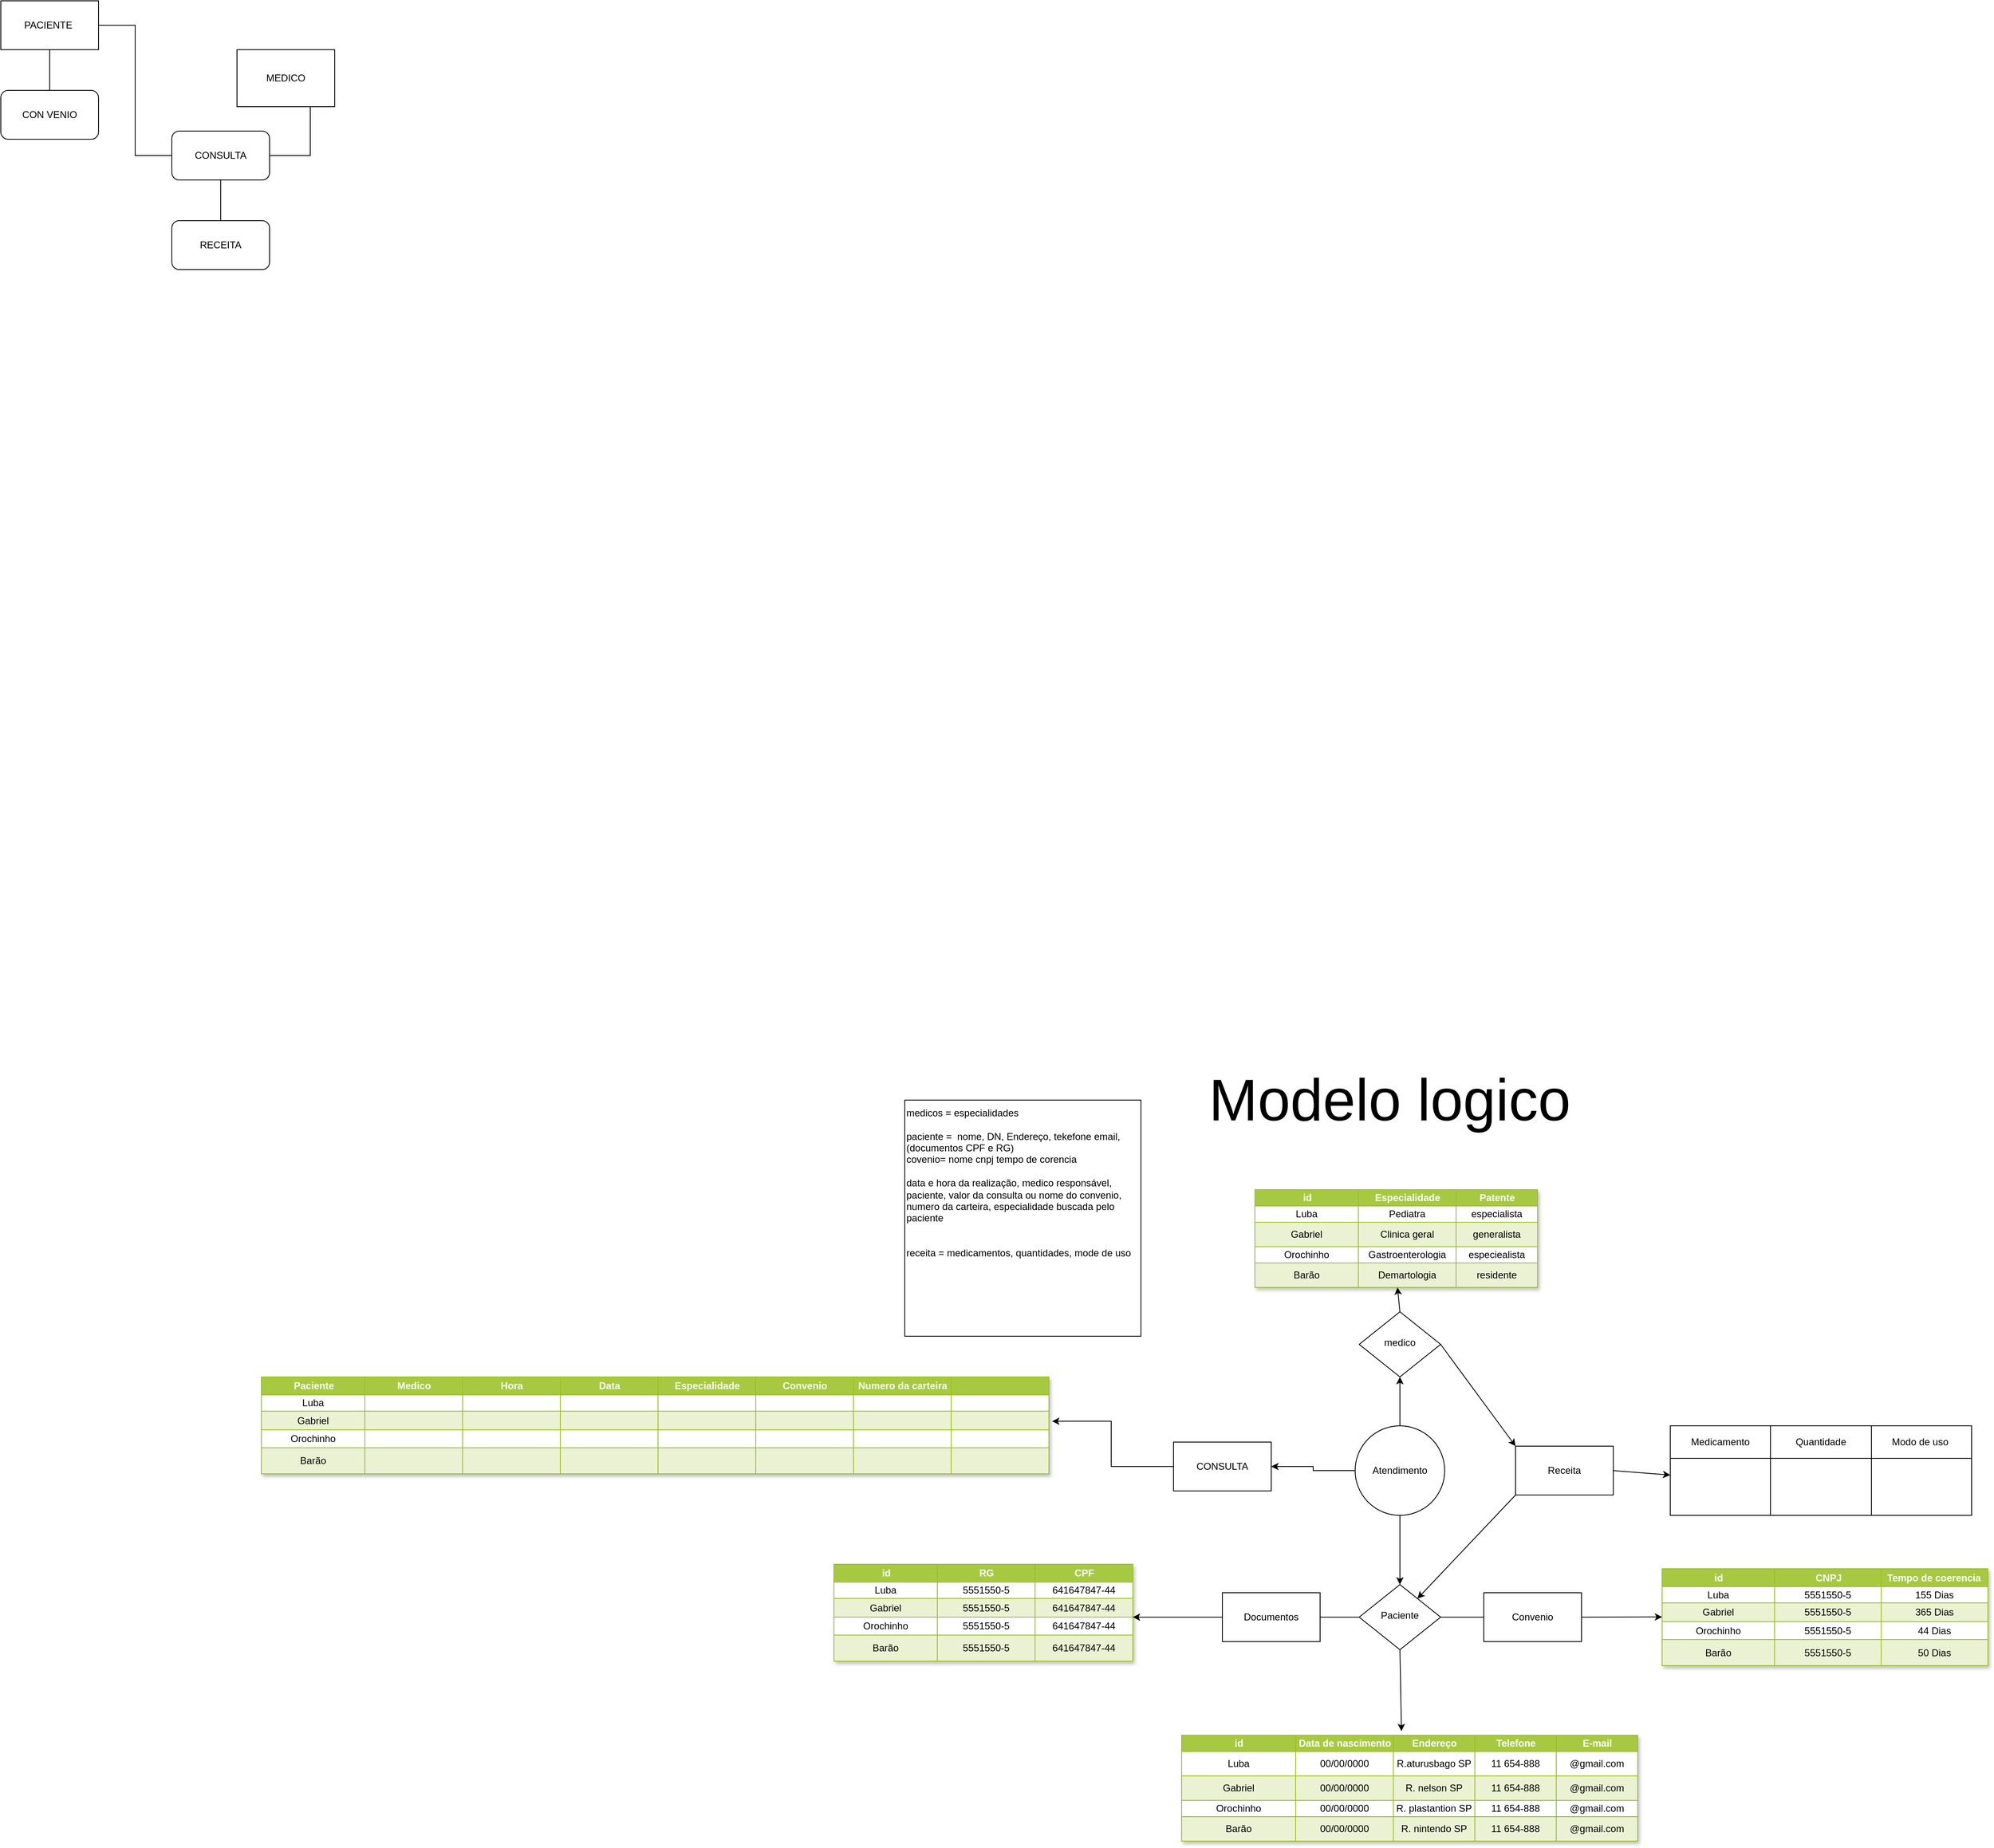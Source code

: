 <mxfile version="22.0.8" type="github">
  <diagram id="C5RBs43oDa-KdzZeNtuy" name="Page-1">
    <mxGraphModel dx="2084" dy="3093" grid="1" gridSize="10" guides="1" tooltips="1" connect="1" arrows="1" fold="1" page="1" pageScale="1" pageWidth="827" pageHeight="1169" math="0" shadow="0">
      <root>
        <mxCell id="WIyWlLk6GJQsqaUBKTNV-0" />
        <mxCell id="WIyWlLk6GJQsqaUBKTNV-1" parent="WIyWlLk6GJQsqaUBKTNV-0" />
        <mxCell id="AwindaVcIcbvonQbr8IU-340" style="edgeStyle=none;rounded=0;orthogonalLoop=1;jettySize=auto;html=1;exitX=0.5;exitY=0;exitDx=0;exitDy=0;" parent="WIyWlLk6GJQsqaUBKTNV-1" source="WIyWlLk6GJQsqaUBKTNV-6" target="AwindaVcIcbvonQbr8IU-22" edge="1">
          <mxGeometry relative="1" as="geometry" />
        </mxCell>
        <mxCell id="AwindaVcIcbvonQbr8IU-343" style="edgeStyle=none;rounded=0;orthogonalLoop=1;jettySize=auto;html=1;exitX=1;exitY=0.5;exitDx=0;exitDy=0;entryX=1;entryY=1;entryDx=0;entryDy=0;" parent="WIyWlLk6GJQsqaUBKTNV-1" source="WIyWlLk6GJQsqaUBKTNV-6" target="AwindaVcIcbvonQbr8IU-341" edge="1">
          <mxGeometry relative="1" as="geometry" />
        </mxCell>
        <mxCell id="WIyWlLk6GJQsqaUBKTNV-6" value="medico" style="rhombus;whiteSpace=wrap;html=1;shadow=0;fontFamily=Helvetica;fontSize=12;align=center;strokeWidth=1;spacing=6;spacingTop=-4;" parent="WIyWlLk6GJQsqaUBKTNV-1" vertex="1">
          <mxGeometry x="968" y="170" width="100" height="80" as="geometry" />
        </mxCell>
        <mxCell id="AwindaVcIcbvonQbr8IU-3" style="edgeStyle=orthogonalEdgeStyle;rounded=0;orthogonalLoop=1;jettySize=auto;html=1;" parent="WIyWlLk6GJQsqaUBKTNV-1" edge="1">
          <mxGeometry relative="1" as="geometry">
            <mxPoint x="265.037" y="630" as="targetPoint" />
            <mxPoint x="265" y="630" as="sourcePoint" />
          </mxGeometry>
        </mxCell>
        <mxCell id="AwindaVcIcbvonQbr8IU-1" value="medicos = especialidades&lt;br&gt;&lt;br&gt;paciente =&amp;nbsp; nome, DN, Endereço, tekefone email,(documentos CPF e RG)&amp;nbsp;&lt;br&gt;covenio= nome cnpj tempo de corencia&amp;nbsp;&lt;br&gt;&lt;br&gt;data e hora da realização, medico responsável, paciente, valor da consulta ou nome do convenio, numero da carteira, especialidade buscada pelo paciente&amp;nbsp;&lt;br&gt;&lt;br&gt;&lt;br&gt;receita = medicamentos, quantidades, mode de uso&amp;nbsp;&lt;br&gt;&lt;br&gt;&lt;br&gt;&lt;br&gt;&lt;br&gt;&lt;br&gt;&lt;br&gt;" style="whiteSpace=wrap;html=1;aspect=fixed;align=left;" parent="WIyWlLk6GJQsqaUBKTNV-1" vertex="1">
          <mxGeometry x="410" y="-90" width="290" height="290" as="geometry" />
        </mxCell>
        <mxCell id="AwindaVcIcbvonQbr8IU-5" value="Assets" style="childLayout=tableLayout;recursiveResize=0;strokeColor=#98bf21;fillColor=#A7C942;shadow=1;" parent="WIyWlLk6GJQsqaUBKTNV-1" vertex="1">
          <mxGeometry x="840" y="20" width="347" height="120" as="geometry" />
        </mxCell>
        <mxCell id="AwindaVcIcbvonQbr8IU-6" style="shape=tableRow;horizontal=0;startSize=0;swimlaneHead=0;swimlaneBody=0;top=0;left=0;bottom=0;right=0;dropTarget=0;collapsible=0;recursiveResize=0;expand=0;fontStyle=0;strokeColor=inherit;fillColor=#ffffff;" parent="AwindaVcIcbvonQbr8IU-5" vertex="1">
          <mxGeometry width="347" height="20" as="geometry" />
        </mxCell>
        <mxCell id="AwindaVcIcbvonQbr8IU-7" value="id" style="connectable=0;recursiveResize=0;strokeColor=inherit;fillColor=#A7C942;align=center;fontStyle=1;fontColor=#FFFFFF;html=1;" parent="AwindaVcIcbvonQbr8IU-6" vertex="1">
          <mxGeometry width="127" height="20" as="geometry">
            <mxRectangle width="127" height="20" as="alternateBounds" />
          </mxGeometry>
        </mxCell>
        <mxCell id="AwindaVcIcbvonQbr8IU-8" value="Especialidade" style="connectable=0;recursiveResize=0;strokeColor=inherit;fillColor=#A7C942;align=center;fontStyle=1;fontColor=#FFFFFF;html=1;" parent="AwindaVcIcbvonQbr8IU-6" vertex="1">
          <mxGeometry x="127" width="120" height="20" as="geometry">
            <mxRectangle width="120" height="20" as="alternateBounds" />
          </mxGeometry>
        </mxCell>
        <mxCell id="AwindaVcIcbvonQbr8IU-9" value="Patente" style="connectable=0;recursiveResize=0;strokeColor=inherit;fillColor=#A7C942;align=center;fontStyle=1;fontColor=#FFFFFF;html=1;" parent="AwindaVcIcbvonQbr8IU-6" vertex="1">
          <mxGeometry x="247" width="100" height="20" as="geometry">
            <mxRectangle width="100" height="20" as="alternateBounds" />
          </mxGeometry>
        </mxCell>
        <mxCell id="AwindaVcIcbvonQbr8IU-10" value="" style="shape=tableRow;horizontal=0;startSize=0;swimlaneHead=0;swimlaneBody=0;top=0;left=0;bottom=0;right=0;dropTarget=0;collapsible=0;recursiveResize=0;expand=0;fontStyle=0;strokeColor=inherit;fillColor=#ffffff;" parent="AwindaVcIcbvonQbr8IU-5" vertex="1">
          <mxGeometry y="20" width="347" height="20" as="geometry" />
        </mxCell>
        <mxCell id="AwindaVcIcbvonQbr8IU-11" value="Luba" style="connectable=0;recursiveResize=0;strokeColor=inherit;fillColor=inherit;align=center;whiteSpace=wrap;html=1;" parent="AwindaVcIcbvonQbr8IU-10" vertex="1">
          <mxGeometry width="127" height="20" as="geometry">
            <mxRectangle width="127" height="20" as="alternateBounds" />
          </mxGeometry>
        </mxCell>
        <mxCell id="AwindaVcIcbvonQbr8IU-12" value="Pediatra" style="connectable=0;recursiveResize=0;strokeColor=inherit;fillColor=inherit;align=center;whiteSpace=wrap;html=1;" parent="AwindaVcIcbvonQbr8IU-10" vertex="1">
          <mxGeometry x="127" width="120" height="20" as="geometry">
            <mxRectangle width="120" height="20" as="alternateBounds" />
          </mxGeometry>
        </mxCell>
        <mxCell id="AwindaVcIcbvonQbr8IU-13" value="especialista" style="connectable=0;recursiveResize=0;strokeColor=inherit;fillColor=inherit;align=center;whiteSpace=wrap;html=1;" parent="AwindaVcIcbvonQbr8IU-10" vertex="1">
          <mxGeometry x="247" width="100" height="20" as="geometry">
            <mxRectangle width="100" height="20" as="alternateBounds" />
          </mxGeometry>
        </mxCell>
        <mxCell id="AwindaVcIcbvonQbr8IU-14" value="" style="shape=tableRow;horizontal=0;startSize=0;swimlaneHead=0;swimlaneBody=0;top=0;left=0;bottom=0;right=0;dropTarget=0;collapsible=0;recursiveResize=0;expand=0;fontStyle=1;strokeColor=inherit;fillColor=#EAF2D3;" parent="AwindaVcIcbvonQbr8IU-5" vertex="1">
          <mxGeometry y="40" width="347" height="30" as="geometry" />
        </mxCell>
        <mxCell id="AwindaVcIcbvonQbr8IU-15" value="Gabriel" style="connectable=0;recursiveResize=0;strokeColor=inherit;fillColor=inherit;whiteSpace=wrap;html=1;" parent="AwindaVcIcbvonQbr8IU-14" vertex="1">
          <mxGeometry width="127" height="30" as="geometry">
            <mxRectangle width="127" height="30" as="alternateBounds" />
          </mxGeometry>
        </mxCell>
        <mxCell id="AwindaVcIcbvonQbr8IU-16" value="Clinica geral" style="connectable=0;recursiveResize=0;strokeColor=inherit;fillColor=inherit;whiteSpace=wrap;html=1;" parent="AwindaVcIcbvonQbr8IU-14" vertex="1">
          <mxGeometry x="127" width="120" height="30" as="geometry">
            <mxRectangle width="120" height="30" as="alternateBounds" />
          </mxGeometry>
        </mxCell>
        <mxCell id="AwindaVcIcbvonQbr8IU-17" value="generalista" style="connectable=0;recursiveResize=0;strokeColor=inherit;fillColor=inherit;whiteSpace=wrap;html=1;" parent="AwindaVcIcbvonQbr8IU-14" vertex="1">
          <mxGeometry x="247" width="100" height="30" as="geometry">
            <mxRectangle width="100" height="30" as="alternateBounds" />
          </mxGeometry>
        </mxCell>
        <mxCell id="AwindaVcIcbvonQbr8IU-18" value="" style="shape=tableRow;horizontal=0;startSize=0;swimlaneHead=0;swimlaneBody=0;top=0;left=0;bottom=0;right=0;dropTarget=0;collapsible=0;recursiveResize=0;expand=0;fontStyle=0;strokeColor=inherit;fillColor=#ffffff;" parent="AwindaVcIcbvonQbr8IU-5" vertex="1">
          <mxGeometry y="70" width="347" height="20" as="geometry" />
        </mxCell>
        <mxCell id="AwindaVcIcbvonQbr8IU-19" value="Orochinho" style="connectable=0;recursiveResize=0;strokeColor=inherit;fillColor=inherit;fontStyle=0;align=center;whiteSpace=wrap;html=1;" parent="AwindaVcIcbvonQbr8IU-18" vertex="1">
          <mxGeometry width="127" height="20" as="geometry">
            <mxRectangle width="127" height="20" as="alternateBounds" />
          </mxGeometry>
        </mxCell>
        <mxCell id="AwindaVcIcbvonQbr8IU-20" value="Gastroenterologia" style="connectable=0;recursiveResize=0;strokeColor=inherit;fillColor=inherit;fontStyle=0;align=center;whiteSpace=wrap;html=1;" parent="AwindaVcIcbvonQbr8IU-18" vertex="1">
          <mxGeometry x="127" width="120" height="20" as="geometry">
            <mxRectangle width="120" height="20" as="alternateBounds" />
          </mxGeometry>
        </mxCell>
        <mxCell id="AwindaVcIcbvonQbr8IU-21" value="especiealista" style="connectable=0;recursiveResize=0;strokeColor=inherit;fillColor=inherit;fontStyle=0;align=center;whiteSpace=wrap;html=1;" parent="AwindaVcIcbvonQbr8IU-18" vertex="1">
          <mxGeometry x="247" width="100" height="20" as="geometry">
            <mxRectangle width="100" height="20" as="alternateBounds" />
          </mxGeometry>
        </mxCell>
        <mxCell id="AwindaVcIcbvonQbr8IU-22" value="" style="shape=tableRow;horizontal=0;startSize=0;swimlaneHead=0;swimlaneBody=0;top=0;left=0;bottom=0;right=0;dropTarget=0;collapsible=0;recursiveResize=0;expand=0;fontStyle=1;strokeColor=inherit;fillColor=#EAF2D3;" parent="AwindaVcIcbvonQbr8IU-5" vertex="1">
          <mxGeometry y="90" width="347" height="30" as="geometry" />
        </mxCell>
        <mxCell id="AwindaVcIcbvonQbr8IU-23" value="Barão" style="connectable=0;recursiveResize=0;strokeColor=inherit;fillColor=inherit;whiteSpace=wrap;html=1;" parent="AwindaVcIcbvonQbr8IU-22" vertex="1">
          <mxGeometry width="127" height="30" as="geometry">
            <mxRectangle width="127" height="30" as="alternateBounds" />
          </mxGeometry>
        </mxCell>
        <mxCell id="AwindaVcIcbvonQbr8IU-24" value="Demartologia" style="connectable=0;recursiveResize=0;strokeColor=inherit;fillColor=inherit;whiteSpace=wrap;html=1;" parent="AwindaVcIcbvonQbr8IU-22" vertex="1">
          <mxGeometry x="127" width="120" height="30" as="geometry">
            <mxRectangle width="120" height="30" as="alternateBounds" />
          </mxGeometry>
        </mxCell>
        <mxCell id="AwindaVcIcbvonQbr8IU-25" value="residente" style="connectable=0;recursiveResize=0;strokeColor=inherit;fillColor=inherit;whiteSpace=wrap;html=1;" parent="AwindaVcIcbvonQbr8IU-22" vertex="1">
          <mxGeometry x="247" width="100" height="30" as="geometry">
            <mxRectangle width="100" height="30" as="alternateBounds" />
          </mxGeometry>
        </mxCell>
        <mxCell id="AwindaVcIcbvonQbr8IU-269" style="edgeStyle=none;rounded=0;orthogonalLoop=1;jettySize=auto;html=1;exitX=1;exitY=0.5;exitDx=0;exitDy=0;entryX=1;entryY=1;entryDx=0;entryDy=0;" parent="WIyWlLk6GJQsqaUBKTNV-1" source="AwindaVcIcbvonQbr8IU-241" target="AwindaVcIcbvonQbr8IU-256" edge="1">
          <mxGeometry relative="1" as="geometry" />
        </mxCell>
        <mxCell id="AwindaVcIcbvonQbr8IU-241" value="Documentos" style="rounded=0;whiteSpace=wrap;html=1;direction=west;" parent="WIyWlLk6GJQsqaUBKTNV-1" vertex="1">
          <mxGeometry x="800" y="515" width="120" height="60" as="geometry" />
        </mxCell>
        <mxCell id="AwindaVcIcbvonQbr8IU-244" value="" style="endArrow=none;html=1;rounded=0;exitX=0;exitY=0.5;exitDx=0;exitDy=0;entryX=0;entryY=0.5;entryDx=0;entryDy=0;" parent="WIyWlLk6GJQsqaUBKTNV-1" source="AwindaVcIcbvonQbr8IU-241" target="AwindaVcIcbvonQbr8IU-278" edge="1">
          <mxGeometry width="50" height="50" relative="1" as="geometry">
            <mxPoint x="900" y="400" as="sourcePoint" />
            <mxPoint x="970" y="370" as="targetPoint" />
            <Array as="points" />
          </mxGeometry>
        </mxCell>
        <mxCell id="AwindaVcIcbvonQbr8IU-245" style="edgeStyle=none;rounded=0;orthogonalLoop=1;jettySize=auto;html=1;entryX=0;entryY=0.5;entryDx=0;entryDy=0;" parent="WIyWlLk6GJQsqaUBKTNV-1" edge="1">
          <mxGeometry relative="1" as="geometry">
            <mxPoint x="963" y="370" as="sourcePoint" />
            <mxPoint x="963" y="370" as="targetPoint" />
          </mxGeometry>
        </mxCell>
        <mxCell id="AwindaVcIcbvonQbr8IU-247" value="Assets" style="childLayout=tableLayout;recursiveResize=0;strokeColor=#98bf21;fillColor=#A7C942;shadow=1;" parent="WIyWlLk6GJQsqaUBKTNV-1" vertex="1">
          <mxGeometry x="323" y="480" width="367" height="119" as="geometry" />
        </mxCell>
        <mxCell id="AwindaVcIcbvonQbr8IU-248" style="shape=tableRow;horizontal=0;startSize=0;swimlaneHead=0;swimlaneBody=0;top=0;left=0;bottom=0;right=0;dropTarget=0;collapsible=0;recursiveResize=0;expand=0;fontStyle=0;strokeColor=inherit;fillColor=#ffffff;" parent="AwindaVcIcbvonQbr8IU-247" vertex="1">
          <mxGeometry width="367" height="22" as="geometry" />
        </mxCell>
        <mxCell id="AwindaVcIcbvonQbr8IU-249" value="id" style="connectable=0;recursiveResize=0;strokeColor=inherit;fillColor=#A7C942;align=center;fontStyle=1;fontColor=#FFFFFF;html=1;" parent="AwindaVcIcbvonQbr8IU-248" vertex="1">
          <mxGeometry width="127" height="22" as="geometry">
            <mxRectangle width="127" height="22" as="alternateBounds" />
          </mxGeometry>
        </mxCell>
        <mxCell id="AwindaVcIcbvonQbr8IU-250" value="RG" style="connectable=0;recursiveResize=0;strokeColor=inherit;fillColor=#A7C942;align=center;fontStyle=1;fontColor=#FFFFFF;html=1;" parent="AwindaVcIcbvonQbr8IU-248" vertex="1">
          <mxGeometry x="127" width="120" height="22" as="geometry">
            <mxRectangle width="120" height="22" as="alternateBounds" />
          </mxGeometry>
        </mxCell>
        <mxCell id="AwindaVcIcbvonQbr8IU-270" value="CPF" style="connectable=0;recursiveResize=0;strokeColor=inherit;fillColor=#A7C942;align=center;fontStyle=1;fontColor=#FFFFFF;html=1;" parent="AwindaVcIcbvonQbr8IU-248" vertex="1">
          <mxGeometry x="247" width="120" height="22" as="geometry">
            <mxRectangle width="120" height="22" as="alternateBounds" />
          </mxGeometry>
        </mxCell>
        <mxCell id="AwindaVcIcbvonQbr8IU-252" value="" style="shape=tableRow;horizontal=0;startSize=0;swimlaneHead=0;swimlaneBody=0;top=0;left=0;bottom=0;right=0;dropTarget=0;collapsible=0;recursiveResize=0;expand=0;fontStyle=0;strokeColor=inherit;fillColor=#ffffff;" parent="AwindaVcIcbvonQbr8IU-247" vertex="1">
          <mxGeometry y="22" width="367" height="20" as="geometry" />
        </mxCell>
        <mxCell id="AwindaVcIcbvonQbr8IU-253" value="Luba" style="connectable=0;recursiveResize=0;strokeColor=inherit;fillColor=inherit;align=center;whiteSpace=wrap;html=1;" parent="AwindaVcIcbvonQbr8IU-252" vertex="1">
          <mxGeometry width="127" height="20" as="geometry">
            <mxRectangle width="127" height="20" as="alternateBounds" />
          </mxGeometry>
        </mxCell>
        <mxCell id="AwindaVcIcbvonQbr8IU-254" value="5551550-5" style="connectable=0;recursiveResize=0;strokeColor=inherit;fillColor=inherit;align=center;whiteSpace=wrap;html=1;" parent="AwindaVcIcbvonQbr8IU-252" vertex="1">
          <mxGeometry x="127" width="120" height="20" as="geometry">
            <mxRectangle width="120" height="20" as="alternateBounds" />
          </mxGeometry>
        </mxCell>
        <mxCell id="AwindaVcIcbvonQbr8IU-271" value="641647847-44" style="connectable=0;recursiveResize=0;strokeColor=inherit;fillColor=inherit;align=center;whiteSpace=wrap;html=1;" parent="AwindaVcIcbvonQbr8IU-252" vertex="1">
          <mxGeometry x="247" width="120" height="20" as="geometry">
            <mxRectangle width="120" height="20" as="alternateBounds" />
          </mxGeometry>
        </mxCell>
        <mxCell id="AwindaVcIcbvonQbr8IU-256" value="" style="shape=tableRow;horizontal=0;startSize=0;swimlaneHead=0;swimlaneBody=0;top=0;left=0;bottom=0;right=0;dropTarget=0;collapsible=0;recursiveResize=0;expand=0;fontStyle=1;strokeColor=inherit;fillColor=#EAF2D3;" parent="AwindaVcIcbvonQbr8IU-247" vertex="1">
          <mxGeometry y="42" width="367" height="23" as="geometry" />
        </mxCell>
        <mxCell id="AwindaVcIcbvonQbr8IU-257" value="Gabriel" style="connectable=0;recursiveResize=0;strokeColor=inherit;fillColor=inherit;whiteSpace=wrap;html=1;" parent="AwindaVcIcbvonQbr8IU-256" vertex="1">
          <mxGeometry width="127" height="23" as="geometry">
            <mxRectangle width="127" height="23" as="alternateBounds" />
          </mxGeometry>
        </mxCell>
        <mxCell id="AwindaVcIcbvonQbr8IU-258" value="5551550-5" style="connectable=0;recursiveResize=0;strokeColor=inherit;fillColor=inherit;whiteSpace=wrap;html=1;" parent="AwindaVcIcbvonQbr8IU-256" vertex="1">
          <mxGeometry x="127" width="120" height="23" as="geometry">
            <mxRectangle width="120" height="23" as="alternateBounds" />
          </mxGeometry>
        </mxCell>
        <mxCell id="AwindaVcIcbvonQbr8IU-272" value="641647847-44" style="connectable=0;recursiveResize=0;strokeColor=inherit;fillColor=inherit;whiteSpace=wrap;html=1;" parent="AwindaVcIcbvonQbr8IU-256" vertex="1">
          <mxGeometry x="247" width="120" height="23" as="geometry">
            <mxRectangle width="120" height="23" as="alternateBounds" />
          </mxGeometry>
        </mxCell>
        <mxCell id="AwindaVcIcbvonQbr8IU-260" value="" style="shape=tableRow;horizontal=0;startSize=0;swimlaneHead=0;swimlaneBody=0;top=0;left=0;bottom=0;right=0;dropTarget=0;collapsible=0;recursiveResize=0;expand=0;fontStyle=0;strokeColor=inherit;fillColor=#ffffff;" parent="AwindaVcIcbvonQbr8IU-247" vertex="1">
          <mxGeometry y="65" width="367" height="22" as="geometry" />
        </mxCell>
        <mxCell id="AwindaVcIcbvonQbr8IU-261" value="Orochinho" style="connectable=0;recursiveResize=0;strokeColor=inherit;fillColor=inherit;fontStyle=0;align=center;whiteSpace=wrap;html=1;" parent="AwindaVcIcbvonQbr8IU-260" vertex="1">
          <mxGeometry width="127" height="22" as="geometry">
            <mxRectangle width="127" height="22" as="alternateBounds" />
          </mxGeometry>
        </mxCell>
        <mxCell id="AwindaVcIcbvonQbr8IU-262" value="5551550-5" style="connectable=0;recursiveResize=0;strokeColor=inherit;fillColor=inherit;fontStyle=0;align=center;whiteSpace=wrap;html=1;" parent="AwindaVcIcbvonQbr8IU-260" vertex="1">
          <mxGeometry x="127" width="120" height="22" as="geometry">
            <mxRectangle width="120" height="22" as="alternateBounds" />
          </mxGeometry>
        </mxCell>
        <mxCell id="AwindaVcIcbvonQbr8IU-273" value="641647847-44" style="connectable=0;recursiveResize=0;strokeColor=inherit;fillColor=inherit;fontStyle=0;align=center;whiteSpace=wrap;html=1;" parent="AwindaVcIcbvonQbr8IU-260" vertex="1">
          <mxGeometry x="247" width="120" height="22" as="geometry">
            <mxRectangle width="120" height="22" as="alternateBounds" />
          </mxGeometry>
        </mxCell>
        <mxCell id="AwindaVcIcbvonQbr8IU-264" value="" style="shape=tableRow;horizontal=0;startSize=0;swimlaneHead=0;swimlaneBody=0;top=0;left=0;bottom=0;right=0;dropTarget=0;collapsible=0;recursiveResize=0;expand=0;fontStyle=1;strokeColor=inherit;fillColor=#EAF2D3;" parent="AwindaVcIcbvonQbr8IU-247" vertex="1">
          <mxGeometry y="87" width="367" height="32" as="geometry" />
        </mxCell>
        <mxCell id="AwindaVcIcbvonQbr8IU-265" value="Barão" style="connectable=0;recursiveResize=0;strokeColor=inherit;fillColor=inherit;whiteSpace=wrap;html=1;" parent="AwindaVcIcbvonQbr8IU-264" vertex="1">
          <mxGeometry width="127" height="32" as="geometry">
            <mxRectangle width="127" height="32" as="alternateBounds" />
          </mxGeometry>
        </mxCell>
        <mxCell id="AwindaVcIcbvonQbr8IU-266" value="5551550-5" style="connectable=0;recursiveResize=0;strokeColor=inherit;fillColor=inherit;whiteSpace=wrap;html=1;" parent="AwindaVcIcbvonQbr8IU-264" vertex="1">
          <mxGeometry x="127" width="120" height="32" as="geometry">
            <mxRectangle width="120" height="32" as="alternateBounds" />
          </mxGeometry>
        </mxCell>
        <mxCell id="AwindaVcIcbvonQbr8IU-274" value="641647847-44" style="connectable=0;recursiveResize=0;strokeColor=inherit;fillColor=inherit;whiteSpace=wrap;html=1;" parent="AwindaVcIcbvonQbr8IU-264" vertex="1">
          <mxGeometry x="247" width="120" height="32" as="geometry">
            <mxRectangle width="120" height="32" as="alternateBounds" />
          </mxGeometry>
        </mxCell>
        <mxCell id="AwindaVcIcbvonQbr8IU-279" style="edgeStyle=none;rounded=0;orthogonalLoop=1;jettySize=auto;html=1;exitX=0.5;exitY=1;exitDx=0;exitDy=0;entryX=0.5;entryY=0;entryDx=0;entryDy=0;" parent="WIyWlLk6GJQsqaUBKTNV-1" source="AwindaVcIcbvonQbr8IU-275" target="AwindaVcIcbvonQbr8IU-278" edge="1">
          <mxGeometry relative="1" as="geometry" />
        </mxCell>
        <mxCell id="AwindaVcIcbvonQbr8IU-338" style="edgeStyle=none;rounded=0;orthogonalLoop=1;jettySize=auto;html=1;exitX=0.5;exitY=0;exitDx=0;exitDy=0;entryX=0.5;entryY=1;entryDx=0;entryDy=0;" parent="WIyWlLk6GJQsqaUBKTNV-1" source="AwindaVcIcbvonQbr8IU-275" target="WIyWlLk6GJQsqaUBKTNV-6" edge="1">
          <mxGeometry relative="1" as="geometry" />
        </mxCell>
        <mxCell id="jXCr0CRvBW8UPMfNdvnt-1" style="edgeStyle=orthogonalEdgeStyle;rounded=0;orthogonalLoop=1;jettySize=auto;html=1;exitX=0;exitY=0.5;exitDx=0;exitDy=0;entryX=0;entryY=0.5;entryDx=0;entryDy=0;" edge="1" parent="WIyWlLk6GJQsqaUBKTNV-1" source="AwindaVcIcbvonQbr8IU-275" target="jXCr0CRvBW8UPMfNdvnt-0">
          <mxGeometry relative="1" as="geometry" />
        </mxCell>
        <mxCell id="AwindaVcIcbvonQbr8IU-275" value="Atendimento" style="ellipse;whiteSpace=wrap;html=1;aspect=fixed;" parent="WIyWlLk6GJQsqaUBKTNV-1" vertex="1">
          <mxGeometry x="963" y="310" width="110" height="110" as="geometry" />
        </mxCell>
        <mxCell id="AwindaVcIcbvonQbr8IU-278" value="Paciente" style="rhombus;whiteSpace=wrap;html=1;shadow=0;fontFamily=Helvetica;fontSize=12;align=center;strokeWidth=1;spacing=6;spacingTop=-4;" parent="WIyWlLk6GJQsqaUBKTNV-1" vertex="1">
          <mxGeometry x="968" y="505" width="100" height="80" as="geometry" />
        </mxCell>
        <mxCell id="AwindaVcIcbvonQbr8IU-99" value="Assets" style="childLayout=tableLayout;recursiveResize=0;strokeColor=#98bf21;fillColor=#A7C942;shadow=1;" parent="WIyWlLk6GJQsqaUBKTNV-1" vertex="1">
          <mxGeometry x="750" y="690" width="560" height="130" as="geometry" />
        </mxCell>
        <mxCell id="AwindaVcIcbvonQbr8IU-100" style="shape=tableRow;horizontal=0;startSize=0;swimlaneHead=0;swimlaneBody=0;top=0;left=0;bottom=0;right=0;dropTarget=0;collapsible=0;recursiveResize=0;expand=0;fontStyle=0;strokeColor=inherit;fillColor=#ffffff;" parent="AwindaVcIcbvonQbr8IU-99" vertex="1">
          <mxGeometry width="560" height="20" as="geometry" />
        </mxCell>
        <mxCell id="AwindaVcIcbvonQbr8IU-101" value="id" style="connectable=0;recursiveResize=0;strokeColor=inherit;fillColor=#A7C942;align=center;fontStyle=1;fontColor=#FFFFFF;html=1;" parent="AwindaVcIcbvonQbr8IU-100" vertex="1">
          <mxGeometry width="140" height="20" as="geometry">
            <mxRectangle width="140" height="20" as="alternateBounds" />
          </mxGeometry>
        </mxCell>
        <mxCell id="AwindaVcIcbvonQbr8IU-102" value="Data de nascimento" style="connectable=0;recursiveResize=0;strokeColor=inherit;fillColor=#A7C942;align=center;fontStyle=1;fontColor=#FFFFFF;html=1;" parent="AwindaVcIcbvonQbr8IU-100" vertex="1">
          <mxGeometry x="140" width="120" height="20" as="geometry">
            <mxRectangle width="120" height="20" as="alternateBounds" />
          </mxGeometry>
        </mxCell>
        <mxCell id="AwindaVcIcbvonQbr8IU-103" value="Endereço" style="connectable=0;recursiveResize=0;strokeColor=inherit;fillColor=#A7C942;align=center;fontStyle=1;fontColor=#FFFFFF;html=1;" parent="AwindaVcIcbvonQbr8IU-100" vertex="1">
          <mxGeometry x="260" width="100" height="20" as="geometry">
            <mxRectangle width="100" height="20" as="alternateBounds" />
          </mxGeometry>
        </mxCell>
        <mxCell id="AwindaVcIcbvonQbr8IU-221" value="Telefone" style="connectable=0;recursiveResize=0;strokeColor=inherit;fillColor=#A7C942;align=center;fontStyle=1;fontColor=#FFFFFF;html=1;" parent="AwindaVcIcbvonQbr8IU-100" vertex="1">
          <mxGeometry x="360" width="100" height="20" as="geometry">
            <mxRectangle width="100" height="20" as="alternateBounds" />
          </mxGeometry>
        </mxCell>
        <mxCell id="AwindaVcIcbvonQbr8IU-226" value="E-mail" style="connectable=0;recursiveResize=0;strokeColor=inherit;fillColor=#A7C942;align=center;fontStyle=1;fontColor=#FFFFFF;html=1;" parent="AwindaVcIcbvonQbr8IU-100" vertex="1">
          <mxGeometry x="460" width="100" height="20" as="geometry">
            <mxRectangle width="100" height="20" as="alternateBounds" />
          </mxGeometry>
        </mxCell>
        <mxCell id="AwindaVcIcbvonQbr8IU-104" value="" style="shape=tableRow;horizontal=0;startSize=0;swimlaneHead=0;swimlaneBody=0;top=0;left=0;bottom=0;right=0;dropTarget=0;collapsible=0;recursiveResize=0;expand=0;fontStyle=0;strokeColor=inherit;fillColor=#ffffff;" parent="AwindaVcIcbvonQbr8IU-99" vertex="1">
          <mxGeometry y="20" width="560" height="30" as="geometry" />
        </mxCell>
        <mxCell id="AwindaVcIcbvonQbr8IU-105" value="Luba" style="connectable=0;recursiveResize=0;strokeColor=inherit;fillColor=inherit;align=center;whiteSpace=wrap;html=1;" parent="AwindaVcIcbvonQbr8IU-104" vertex="1">
          <mxGeometry width="140" height="30" as="geometry">
            <mxRectangle width="140" height="30" as="alternateBounds" />
          </mxGeometry>
        </mxCell>
        <mxCell id="AwindaVcIcbvonQbr8IU-106" value="00/00/0000" style="connectable=0;recursiveResize=0;strokeColor=inherit;fillColor=inherit;align=center;whiteSpace=wrap;html=1;" parent="AwindaVcIcbvonQbr8IU-104" vertex="1">
          <mxGeometry x="140" width="120" height="30" as="geometry">
            <mxRectangle width="120" height="30" as="alternateBounds" />
          </mxGeometry>
        </mxCell>
        <mxCell id="AwindaVcIcbvonQbr8IU-107" value="R.aturusbago SP" style="connectable=0;recursiveResize=0;strokeColor=inherit;fillColor=inherit;align=center;whiteSpace=wrap;html=1;" parent="AwindaVcIcbvonQbr8IU-104" vertex="1">
          <mxGeometry x="260" width="100" height="30" as="geometry">
            <mxRectangle width="100" height="30" as="alternateBounds" />
          </mxGeometry>
        </mxCell>
        <mxCell id="AwindaVcIcbvonQbr8IU-222" value="11 654-888" style="connectable=0;recursiveResize=0;strokeColor=inherit;fillColor=inherit;align=center;whiteSpace=wrap;html=1;" parent="AwindaVcIcbvonQbr8IU-104" vertex="1">
          <mxGeometry x="360" width="100" height="30" as="geometry">
            <mxRectangle width="100" height="30" as="alternateBounds" />
          </mxGeometry>
        </mxCell>
        <mxCell id="AwindaVcIcbvonQbr8IU-227" value="@gmail.com" style="connectable=0;recursiveResize=0;strokeColor=inherit;fillColor=inherit;align=center;whiteSpace=wrap;html=1;" parent="AwindaVcIcbvonQbr8IU-104" vertex="1">
          <mxGeometry x="460" width="100" height="30" as="geometry">
            <mxRectangle width="100" height="30" as="alternateBounds" />
          </mxGeometry>
        </mxCell>
        <mxCell id="AwindaVcIcbvonQbr8IU-108" value="" style="shape=tableRow;horizontal=0;startSize=0;swimlaneHead=0;swimlaneBody=0;top=0;left=0;bottom=0;right=0;dropTarget=0;collapsible=0;recursiveResize=0;expand=0;fontStyle=1;strokeColor=inherit;fillColor=#EAF2D3;" parent="AwindaVcIcbvonQbr8IU-99" vertex="1">
          <mxGeometry y="50" width="560" height="30" as="geometry" />
        </mxCell>
        <mxCell id="AwindaVcIcbvonQbr8IU-109" value="Gabriel" style="connectable=0;recursiveResize=0;strokeColor=inherit;fillColor=inherit;whiteSpace=wrap;html=1;" parent="AwindaVcIcbvonQbr8IU-108" vertex="1">
          <mxGeometry width="140" height="30" as="geometry">
            <mxRectangle width="140" height="30" as="alternateBounds" />
          </mxGeometry>
        </mxCell>
        <mxCell id="AwindaVcIcbvonQbr8IU-110" value="00/00/0000" style="connectable=0;recursiveResize=0;strokeColor=inherit;fillColor=inherit;whiteSpace=wrap;html=1;" parent="AwindaVcIcbvonQbr8IU-108" vertex="1">
          <mxGeometry x="140" width="120" height="30" as="geometry">
            <mxRectangle width="120" height="30" as="alternateBounds" />
          </mxGeometry>
        </mxCell>
        <mxCell id="AwindaVcIcbvonQbr8IU-111" value="R. nelson SP" style="connectable=0;recursiveResize=0;strokeColor=inherit;fillColor=inherit;whiteSpace=wrap;html=1;" parent="AwindaVcIcbvonQbr8IU-108" vertex="1">
          <mxGeometry x="260" width="100" height="30" as="geometry">
            <mxRectangle width="100" height="30" as="alternateBounds" />
          </mxGeometry>
        </mxCell>
        <mxCell id="AwindaVcIcbvonQbr8IU-223" value="11 654-888" style="connectable=0;recursiveResize=0;strokeColor=inherit;fillColor=inherit;whiteSpace=wrap;html=1;" parent="AwindaVcIcbvonQbr8IU-108" vertex="1">
          <mxGeometry x="360" width="100" height="30" as="geometry">
            <mxRectangle width="100" height="30" as="alternateBounds" />
          </mxGeometry>
        </mxCell>
        <mxCell id="AwindaVcIcbvonQbr8IU-228" value="@gmail.com" style="connectable=0;recursiveResize=0;strokeColor=inherit;fillColor=inherit;whiteSpace=wrap;html=1;" parent="AwindaVcIcbvonQbr8IU-108" vertex="1">
          <mxGeometry x="460" width="100" height="30" as="geometry">
            <mxRectangle width="100" height="30" as="alternateBounds" />
          </mxGeometry>
        </mxCell>
        <mxCell id="AwindaVcIcbvonQbr8IU-112" value="" style="shape=tableRow;horizontal=0;startSize=0;swimlaneHead=0;swimlaneBody=0;top=0;left=0;bottom=0;right=0;dropTarget=0;collapsible=0;recursiveResize=0;expand=0;fontStyle=0;strokeColor=inherit;fillColor=#ffffff;" parent="AwindaVcIcbvonQbr8IU-99" vertex="1">
          <mxGeometry y="80" width="560" height="20" as="geometry" />
        </mxCell>
        <mxCell id="AwindaVcIcbvonQbr8IU-113" value="Orochinho" style="connectable=0;recursiveResize=0;strokeColor=inherit;fillColor=inherit;fontStyle=0;align=center;whiteSpace=wrap;html=1;" parent="AwindaVcIcbvonQbr8IU-112" vertex="1">
          <mxGeometry width="140" height="20" as="geometry">
            <mxRectangle width="140" height="20" as="alternateBounds" />
          </mxGeometry>
        </mxCell>
        <mxCell id="AwindaVcIcbvonQbr8IU-114" value="00/00/0000" style="connectable=0;recursiveResize=0;strokeColor=inherit;fillColor=inherit;fontStyle=0;align=center;whiteSpace=wrap;html=1;" parent="AwindaVcIcbvonQbr8IU-112" vertex="1">
          <mxGeometry x="140" width="120" height="20" as="geometry">
            <mxRectangle width="120" height="20" as="alternateBounds" />
          </mxGeometry>
        </mxCell>
        <mxCell id="AwindaVcIcbvonQbr8IU-115" value="R. plastantion SP" style="connectable=0;recursiveResize=0;strokeColor=inherit;fillColor=inherit;fontStyle=0;align=center;whiteSpace=wrap;html=1;" parent="AwindaVcIcbvonQbr8IU-112" vertex="1">
          <mxGeometry x="260" width="100" height="20" as="geometry">
            <mxRectangle width="100" height="20" as="alternateBounds" />
          </mxGeometry>
        </mxCell>
        <mxCell id="AwindaVcIcbvonQbr8IU-224" value="11 654-888" style="connectable=0;recursiveResize=0;strokeColor=inherit;fillColor=inherit;fontStyle=0;align=center;whiteSpace=wrap;html=1;" parent="AwindaVcIcbvonQbr8IU-112" vertex="1">
          <mxGeometry x="360" width="100" height="20" as="geometry">
            <mxRectangle width="100" height="20" as="alternateBounds" />
          </mxGeometry>
        </mxCell>
        <mxCell id="AwindaVcIcbvonQbr8IU-229" value="@gmail.com" style="connectable=0;recursiveResize=0;strokeColor=inherit;fillColor=inherit;fontStyle=0;align=center;whiteSpace=wrap;html=1;" parent="AwindaVcIcbvonQbr8IU-112" vertex="1">
          <mxGeometry x="460" width="100" height="20" as="geometry">
            <mxRectangle width="100" height="20" as="alternateBounds" />
          </mxGeometry>
        </mxCell>
        <mxCell id="AwindaVcIcbvonQbr8IU-116" value="" style="shape=tableRow;horizontal=0;startSize=0;swimlaneHead=0;swimlaneBody=0;top=0;left=0;bottom=0;right=0;dropTarget=0;collapsible=0;recursiveResize=0;expand=0;fontStyle=1;strokeColor=inherit;fillColor=#EAF2D3;" parent="AwindaVcIcbvonQbr8IU-99" vertex="1">
          <mxGeometry y="100" width="560" height="30" as="geometry" />
        </mxCell>
        <mxCell id="AwindaVcIcbvonQbr8IU-117" value="Barão" style="connectable=0;recursiveResize=0;strokeColor=inherit;fillColor=inherit;whiteSpace=wrap;html=1;" parent="AwindaVcIcbvonQbr8IU-116" vertex="1">
          <mxGeometry width="140" height="30" as="geometry">
            <mxRectangle width="140" height="30" as="alternateBounds" />
          </mxGeometry>
        </mxCell>
        <mxCell id="AwindaVcIcbvonQbr8IU-118" value="00/00/0000" style="connectable=0;recursiveResize=0;strokeColor=inherit;fillColor=inherit;whiteSpace=wrap;html=1;" parent="AwindaVcIcbvonQbr8IU-116" vertex="1">
          <mxGeometry x="140" width="120" height="30" as="geometry">
            <mxRectangle width="120" height="30" as="alternateBounds" />
          </mxGeometry>
        </mxCell>
        <mxCell id="AwindaVcIcbvonQbr8IU-119" value="R. nintendo SP" style="connectable=0;recursiveResize=0;strokeColor=inherit;fillColor=inherit;whiteSpace=wrap;html=1;" parent="AwindaVcIcbvonQbr8IU-116" vertex="1">
          <mxGeometry x="260" width="100" height="30" as="geometry">
            <mxRectangle width="100" height="30" as="alternateBounds" />
          </mxGeometry>
        </mxCell>
        <mxCell id="AwindaVcIcbvonQbr8IU-225" value="11 654-888" style="connectable=0;recursiveResize=0;strokeColor=inherit;fillColor=inherit;whiteSpace=wrap;html=1;" parent="AwindaVcIcbvonQbr8IU-116" vertex="1">
          <mxGeometry x="360" width="100" height="30" as="geometry">
            <mxRectangle width="100" height="30" as="alternateBounds" />
          </mxGeometry>
        </mxCell>
        <mxCell id="AwindaVcIcbvonQbr8IU-230" value="@gmail.com" style="connectable=0;recursiveResize=0;strokeColor=inherit;fillColor=inherit;whiteSpace=wrap;html=1;" parent="AwindaVcIcbvonQbr8IU-116" vertex="1">
          <mxGeometry x="460" width="100" height="30" as="geometry">
            <mxRectangle width="100" height="30" as="alternateBounds" />
          </mxGeometry>
        </mxCell>
        <mxCell id="AwindaVcIcbvonQbr8IU-238" style="edgeStyle=none;rounded=0;orthogonalLoop=1;jettySize=auto;html=1;exitX=0.75;exitY=0;exitDx=0;exitDy=0;" parent="AwindaVcIcbvonQbr8IU-99" source="AwindaVcIcbvonQbr8IU-116" target="AwindaVcIcbvonQbr8IU-116" edge="1">
          <mxGeometry relative="1" as="geometry" />
        </mxCell>
        <mxCell id="AwindaVcIcbvonQbr8IU-280" style="edgeStyle=none;rounded=0;orthogonalLoop=1;jettySize=auto;html=1;exitX=0.5;exitY=1;exitDx=0;exitDy=0;entryX=0.482;entryY=-0.25;entryDx=0;entryDy=0;entryPerimeter=0;" parent="WIyWlLk6GJQsqaUBKTNV-1" source="AwindaVcIcbvonQbr8IU-278" target="AwindaVcIcbvonQbr8IU-100" edge="1">
          <mxGeometry relative="1" as="geometry" />
        </mxCell>
        <mxCell id="AwindaVcIcbvonQbr8IU-330" style="edgeStyle=none;rounded=0;orthogonalLoop=1;jettySize=auto;html=1;exitX=0;exitY=0.5;exitDx=0;exitDy=0;entryX=0;entryY=0.75;entryDx=0;entryDy=0;" parent="WIyWlLk6GJQsqaUBKTNV-1" source="AwindaVcIcbvonQbr8IU-303" target="AwindaVcIcbvonQbr8IU-318" edge="1">
          <mxGeometry relative="1" as="geometry" />
        </mxCell>
        <mxCell id="AwindaVcIcbvonQbr8IU-303" value="Convenio" style="rounded=0;whiteSpace=wrap;html=1;direction=west;" parent="WIyWlLk6GJQsqaUBKTNV-1" vertex="1">
          <mxGeometry x="1121" y="515" width="120" height="60" as="geometry" />
        </mxCell>
        <mxCell id="AwindaVcIcbvonQbr8IU-304" value="" style="endArrow=none;html=1;rounded=0;entryX=1;entryY=0.5;entryDx=0;entryDy=0;exitX=1;exitY=0.5;exitDx=0;exitDy=0;" parent="WIyWlLk6GJQsqaUBKTNV-1" source="AwindaVcIcbvonQbr8IU-278" target="AwindaVcIcbvonQbr8IU-303" edge="1">
          <mxGeometry width="50" height="50" relative="1" as="geometry">
            <mxPoint x="1080" y="550" as="sourcePoint" />
            <mxPoint x="1118" y="550" as="targetPoint" />
            <Array as="points" />
          </mxGeometry>
        </mxCell>
        <mxCell id="AwindaVcIcbvonQbr8IU-309" value="Assets" style="childLayout=tableLayout;recursiveResize=0;strokeColor=#98bf21;fillColor=#A7C942;shadow=1;" parent="WIyWlLk6GJQsqaUBKTNV-1" vertex="1">
          <mxGeometry x="1340" y="485.5" width="400" height="119" as="geometry" />
        </mxCell>
        <mxCell id="AwindaVcIcbvonQbr8IU-310" style="shape=tableRow;horizontal=0;startSize=0;swimlaneHead=0;swimlaneBody=0;top=0;left=0;bottom=0;right=0;dropTarget=0;collapsible=0;recursiveResize=0;expand=0;fontStyle=0;strokeColor=inherit;fillColor=#ffffff;" parent="AwindaVcIcbvonQbr8IU-309" vertex="1">
          <mxGeometry width="400" height="22" as="geometry" />
        </mxCell>
        <mxCell id="AwindaVcIcbvonQbr8IU-311" value="id" style="connectable=0;recursiveResize=0;strokeColor=inherit;fillColor=#A7C942;align=center;fontStyle=1;fontColor=#FFFFFF;html=1;" parent="AwindaVcIcbvonQbr8IU-310" vertex="1">
          <mxGeometry width="138" height="22" as="geometry">
            <mxRectangle width="138" height="22" as="alternateBounds" />
          </mxGeometry>
        </mxCell>
        <mxCell id="AwindaVcIcbvonQbr8IU-312" value="CNPJ" style="connectable=0;recursiveResize=0;strokeColor=inherit;fillColor=#A7C942;align=center;fontStyle=1;fontColor=#FFFFFF;html=1;" parent="AwindaVcIcbvonQbr8IU-310" vertex="1">
          <mxGeometry x="138" width="131" height="22" as="geometry">
            <mxRectangle width="131" height="22" as="alternateBounds" />
          </mxGeometry>
        </mxCell>
        <mxCell id="AwindaVcIcbvonQbr8IU-313" value="Tempo de coerencia&amp;nbsp;" style="connectable=0;recursiveResize=0;strokeColor=inherit;fillColor=#A7C942;align=center;fontStyle=1;fontColor=#FFFFFF;html=1;" parent="AwindaVcIcbvonQbr8IU-310" vertex="1">
          <mxGeometry x="269" width="131" height="22" as="geometry">
            <mxRectangle width="131" height="22" as="alternateBounds" />
          </mxGeometry>
        </mxCell>
        <mxCell id="AwindaVcIcbvonQbr8IU-314" value="" style="shape=tableRow;horizontal=0;startSize=0;swimlaneHead=0;swimlaneBody=0;top=0;left=0;bottom=0;right=0;dropTarget=0;collapsible=0;recursiveResize=0;expand=0;fontStyle=0;strokeColor=inherit;fillColor=#ffffff;" parent="AwindaVcIcbvonQbr8IU-309" vertex="1">
          <mxGeometry y="22" width="400" height="20" as="geometry" />
        </mxCell>
        <mxCell id="AwindaVcIcbvonQbr8IU-315" value="Luba" style="connectable=0;recursiveResize=0;strokeColor=inherit;fillColor=inherit;align=center;whiteSpace=wrap;html=1;" parent="AwindaVcIcbvonQbr8IU-314" vertex="1">
          <mxGeometry width="138" height="20" as="geometry">
            <mxRectangle width="138" height="20" as="alternateBounds" />
          </mxGeometry>
        </mxCell>
        <mxCell id="AwindaVcIcbvonQbr8IU-316" value="5551550-5" style="connectable=0;recursiveResize=0;strokeColor=inherit;fillColor=inherit;align=center;whiteSpace=wrap;html=1;" parent="AwindaVcIcbvonQbr8IU-314" vertex="1">
          <mxGeometry x="138" width="131" height="20" as="geometry">
            <mxRectangle width="131" height="20" as="alternateBounds" />
          </mxGeometry>
        </mxCell>
        <mxCell id="AwindaVcIcbvonQbr8IU-317" value="155 Dias" style="connectable=0;recursiveResize=0;strokeColor=inherit;fillColor=inherit;align=center;whiteSpace=wrap;html=1;" parent="AwindaVcIcbvonQbr8IU-314" vertex="1">
          <mxGeometry x="269" width="131" height="20" as="geometry">
            <mxRectangle width="131" height="20" as="alternateBounds" />
          </mxGeometry>
        </mxCell>
        <mxCell id="AwindaVcIcbvonQbr8IU-318" value="" style="shape=tableRow;horizontal=0;startSize=0;swimlaneHead=0;swimlaneBody=0;top=0;left=0;bottom=0;right=0;dropTarget=0;collapsible=0;recursiveResize=0;expand=0;fontStyle=1;strokeColor=inherit;fillColor=#EAF2D3;" parent="AwindaVcIcbvonQbr8IU-309" vertex="1">
          <mxGeometry y="42" width="400" height="23" as="geometry" />
        </mxCell>
        <mxCell id="AwindaVcIcbvonQbr8IU-319" value="Gabriel" style="connectable=0;recursiveResize=0;strokeColor=inherit;fillColor=inherit;whiteSpace=wrap;html=1;" parent="AwindaVcIcbvonQbr8IU-318" vertex="1">
          <mxGeometry width="138" height="23" as="geometry">
            <mxRectangle width="138" height="23" as="alternateBounds" />
          </mxGeometry>
        </mxCell>
        <mxCell id="AwindaVcIcbvonQbr8IU-320" value="5551550-5" style="connectable=0;recursiveResize=0;strokeColor=inherit;fillColor=inherit;whiteSpace=wrap;html=1;" parent="AwindaVcIcbvonQbr8IU-318" vertex="1">
          <mxGeometry x="138" width="131" height="23" as="geometry">
            <mxRectangle width="131" height="23" as="alternateBounds" />
          </mxGeometry>
        </mxCell>
        <mxCell id="AwindaVcIcbvonQbr8IU-321" value="365 Dias" style="connectable=0;recursiveResize=0;strokeColor=inherit;fillColor=inherit;whiteSpace=wrap;html=1;" parent="AwindaVcIcbvonQbr8IU-318" vertex="1">
          <mxGeometry x="269" width="131" height="23" as="geometry">
            <mxRectangle width="131" height="23" as="alternateBounds" />
          </mxGeometry>
        </mxCell>
        <mxCell id="AwindaVcIcbvonQbr8IU-322" value="" style="shape=tableRow;horizontal=0;startSize=0;swimlaneHead=0;swimlaneBody=0;top=0;left=0;bottom=0;right=0;dropTarget=0;collapsible=0;recursiveResize=0;expand=0;fontStyle=0;strokeColor=inherit;fillColor=#ffffff;" parent="AwindaVcIcbvonQbr8IU-309" vertex="1">
          <mxGeometry y="65" width="400" height="22" as="geometry" />
        </mxCell>
        <mxCell id="AwindaVcIcbvonQbr8IU-323" value="Orochinho" style="connectable=0;recursiveResize=0;strokeColor=inherit;fillColor=inherit;fontStyle=0;align=center;whiteSpace=wrap;html=1;" parent="AwindaVcIcbvonQbr8IU-322" vertex="1">
          <mxGeometry width="138" height="22" as="geometry">
            <mxRectangle width="138" height="22" as="alternateBounds" />
          </mxGeometry>
        </mxCell>
        <mxCell id="AwindaVcIcbvonQbr8IU-324" value="5551550-5" style="connectable=0;recursiveResize=0;strokeColor=inherit;fillColor=inherit;fontStyle=0;align=center;whiteSpace=wrap;html=1;" parent="AwindaVcIcbvonQbr8IU-322" vertex="1">
          <mxGeometry x="138" width="131" height="22" as="geometry">
            <mxRectangle width="131" height="22" as="alternateBounds" />
          </mxGeometry>
        </mxCell>
        <mxCell id="AwindaVcIcbvonQbr8IU-325" value="44 Dias" style="connectable=0;recursiveResize=0;strokeColor=inherit;fillColor=inherit;fontStyle=0;align=center;whiteSpace=wrap;html=1;" parent="AwindaVcIcbvonQbr8IU-322" vertex="1">
          <mxGeometry x="269" width="131" height="22" as="geometry">
            <mxRectangle width="131" height="22" as="alternateBounds" />
          </mxGeometry>
        </mxCell>
        <mxCell id="AwindaVcIcbvonQbr8IU-326" value="" style="shape=tableRow;horizontal=0;startSize=0;swimlaneHead=0;swimlaneBody=0;top=0;left=0;bottom=0;right=0;dropTarget=0;collapsible=0;recursiveResize=0;expand=0;fontStyle=1;strokeColor=inherit;fillColor=#EAF2D3;" parent="AwindaVcIcbvonQbr8IU-309" vertex="1">
          <mxGeometry y="87" width="400" height="32" as="geometry" />
        </mxCell>
        <mxCell id="AwindaVcIcbvonQbr8IU-327" value="Barão" style="connectable=0;recursiveResize=0;strokeColor=inherit;fillColor=inherit;whiteSpace=wrap;html=1;" parent="AwindaVcIcbvonQbr8IU-326" vertex="1">
          <mxGeometry width="138" height="32" as="geometry">
            <mxRectangle width="138" height="32" as="alternateBounds" />
          </mxGeometry>
        </mxCell>
        <mxCell id="AwindaVcIcbvonQbr8IU-328" value="5551550-5" style="connectable=0;recursiveResize=0;strokeColor=inherit;fillColor=inherit;whiteSpace=wrap;html=1;" parent="AwindaVcIcbvonQbr8IU-326" vertex="1">
          <mxGeometry x="138" width="131" height="32" as="geometry">
            <mxRectangle width="131" height="32" as="alternateBounds" />
          </mxGeometry>
        </mxCell>
        <mxCell id="AwindaVcIcbvonQbr8IU-329" value="50 Dias" style="connectable=0;recursiveResize=0;strokeColor=inherit;fillColor=inherit;whiteSpace=wrap;html=1;" parent="AwindaVcIcbvonQbr8IU-326" vertex="1">
          <mxGeometry x="269" width="131" height="32" as="geometry">
            <mxRectangle width="131" height="32" as="alternateBounds" />
          </mxGeometry>
        </mxCell>
        <mxCell id="AwindaVcIcbvonQbr8IU-344" style="edgeStyle=none;rounded=0;orthogonalLoop=1;jettySize=auto;html=1;exitX=1;exitY=0;exitDx=0;exitDy=0;" parent="WIyWlLk6GJQsqaUBKTNV-1" source="AwindaVcIcbvonQbr8IU-341" target="AwindaVcIcbvonQbr8IU-278" edge="1">
          <mxGeometry relative="1" as="geometry" />
        </mxCell>
        <mxCell id="AwindaVcIcbvonQbr8IU-364" style="edgeStyle=none;rounded=0;orthogonalLoop=1;jettySize=auto;html=1;exitX=0;exitY=0.5;exitDx=0;exitDy=0;" parent="WIyWlLk6GJQsqaUBKTNV-1" source="AwindaVcIcbvonQbr8IU-341" target="AwindaVcIcbvonQbr8IU-359" edge="1">
          <mxGeometry relative="1" as="geometry" />
        </mxCell>
        <mxCell id="AwindaVcIcbvonQbr8IU-341" value="Receita" style="rounded=0;whiteSpace=wrap;html=1;direction=west;" parent="WIyWlLk6GJQsqaUBKTNV-1" vertex="1">
          <mxGeometry x="1160" y="335" width="120" height="60" as="geometry" />
        </mxCell>
        <mxCell id="AwindaVcIcbvonQbr8IU-363" style="edgeStyle=none;rounded=0;orthogonalLoop=1;jettySize=auto;html=1;" parent="WIyWlLk6GJQsqaUBKTNV-1" source="AwindaVcIcbvonQbr8IU-354" edge="1">
          <mxGeometry relative="1" as="geometry">
            <mxPoint x="1640" y="340" as="targetPoint" />
          </mxGeometry>
        </mxCell>
        <mxCell id="AwindaVcIcbvonQbr8IU-354" value="" style="shape=table;startSize=0;container=1;collapsible=0;childLayout=tableLayout;" parent="WIyWlLk6GJQsqaUBKTNV-1" vertex="1">
          <mxGeometry x="1350" y="310" width="370" height="110" as="geometry" />
        </mxCell>
        <mxCell id="AwindaVcIcbvonQbr8IU-355" value="" style="shape=tableRow;horizontal=0;startSize=0;swimlaneHead=0;swimlaneBody=0;strokeColor=inherit;top=0;left=0;bottom=0;right=0;collapsible=0;dropTarget=0;fillColor=none;points=[[0,0.5],[1,0.5]];portConstraint=eastwest;" parent="AwindaVcIcbvonQbr8IU-354" vertex="1">
          <mxGeometry width="370" height="40" as="geometry" />
        </mxCell>
        <mxCell id="AwindaVcIcbvonQbr8IU-356" value="Medicamento" style="shape=partialRectangle;html=1;whiteSpace=wrap;connectable=0;strokeColor=inherit;overflow=hidden;fillColor=none;top=0;left=0;bottom=0;right=0;pointerEvents=1;" parent="AwindaVcIcbvonQbr8IU-355" vertex="1">
          <mxGeometry width="123" height="40" as="geometry">
            <mxRectangle width="123" height="40" as="alternateBounds" />
          </mxGeometry>
        </mxCell>
        <mxCell id="AwindaVcIcbvonQbr8IU-357" value="Quantidade" style="shape=partialRectangle;html=1;whiteSpace=wrap;connectable=0;strokeColor=inherit;overflow=hidden;fillColor=none;top=0;left=0;bottom=0;right=0;pointerEvents=1;" parent="AwindaVcIcbvonQbr8IU-355" vertex="1">
          <mxGeometry x="123" width="124" height="40" as="geometry">
            <mxRectangle width="124" height="40" as="alternateBounds" />
          </mxGeometry>
        </mxCell>
        <mxCell id="AwindaVcIcbvonQbr8IU-358" value="Modo de uso&amp;nbsp;" style="shape=partialRectangle;html=1;whiteSpace=wrap;connectable=0;strokeColor=inherit;overflow=hidden;fillColor=none;top=0;left=0;bottom=0;right=0;pointerEvents=1;" parent="AwindaVcIcbvonQbr8IU-355" vertex="1">
          <mxGeometry x="247" width="123" height="40" as="geometry">
            <mxRectangle width="123" height="40" as="alternateBounds" />
          </mxGeometry>
        </mxCell>
        <mxCell id="AwindaVcIcbvonQbr8IU-359" value="" style="shape=tableRow;horizontal=0;startSize=0;swimlaneHead=0;swimlaneBody=0;strokeColor=inherit;top=0;left=0;bottom=0;right=0;collapsible=0;dropTarget=0;fillColor=none;points=[[0,0.5],[1,0.5]];portConstraint=eastwest;" parent="AwindaVcIcbvonQbr8IU-354" vertex="1">
          <mxGeometry y="40" width="370" height="70" as="geometry" />
        </mxCell>
        <mxCell id="AwindaVcIcbvonQbr8IU-360" value="" style="shape=partialRectangle;html=1;whiteSpace=wrap;connectable=0;strokeColor=inherit;overflow=hidden;fillColor=none;top=0;left=0;bottom=0;right=0;pointerEvents=1;" parent="AwindaVcIcbvonQbr8IU-359" vertex="1">
          <mxGeometry width="123" height="70" as="geometry">
            <mxRectangle width="123" height="70" as="alternateBounds" />
          </mxGeometry>
        </mxCell>
        <mxCell id="AwindaVcIcbvonQbr8IU-361" value="" style="shape=partialRectangle;html=1;whiteSpace=wrap;connectable=0;strokeColor=inherit;overflow=hidden;fillColor=none;top=0;left=0;bottom=0;right=0;pointerEvents=1;" parent="AwindaVcIcbvonQbr8IU-359" vertex="1">
          <mxGeometry x="123" width="124" height="70" as="geometry">
            <mxRectangle width="124" height="70" as="alternateBounds" />
          </mxGeometry>
        </mxCell>
        <mxCell id="AwindaVcIcbvonQbr8IU-362" value="" style="shape=partialRectangle;html=1;whiteSpace=wrap;connectable=0;strokeColor=inherit;overflow=hidden;fillColor=none;top=0;left=0;bottom=0;right=0;pointerEvents=1;" parent="AwindaVcIcbvonQbr8IU-359" vertex="1">
          <mxGeometry x="247" width="123" height="70" as="geometry">
            <mxRectangle width="123" height="70" as="alternateBounds" />
          </mxGeometry>
        </mxCell>
        <mxCell id="jXCr0CRvBW8UPMfNdvnt-0" value="CONSULTA" style="rounded=0;whiteSpace=wrap;html=1;direction=west;" vertex="1" parent="WIyWlLk6GJQsqaUBKTNV-1">
          <mxGeometry x="740" y="330" width="120" height="60" as="geometry" />
        </mxCell>
        <mxCell id="jXCr0CRvBW8UPMfNdvnt-23" style="edgeStyle=orthogonalEdgeStyle;rounded=0;orthogonalLoop=1;jettySize=auto;html=1;exitX=1;exitY=0.5;exitDx=0;exitDy=0;entryX=1.004;entryY=0.457;entryDx=0;entryDy=0;entryPerimeter=0;" edge="1" parent="WIyWlLk6GJQsqaUBKTNV-1" source="jXCr0CRvBW8UPMfNdvnt-0" target="jXCr0CRvBW8UPMfNdvnt-2">
          <mxGeometry relative="1" as="geometry" />
        </mxCell>
        <mxCell id="jXCr0CRvBW8UPMfNdvnt-2" value="Assets" style="childLayout=tableLayout;recursiveResize=0;strokeColor=#98bf21;fillColor=#A7C942;shadow=1;" vertex="1" parent="WIyWlLk6GJQsqaUBKTNV-1">
          <mxGeometry x="-380" y="250" width="967" height="119" as="geometry" />
        </mxCell>
        <mxCell id="jXCr0CRvBW8UPMfNdvnt-3" style="shape=tableRow;horizontal=0;startSize=0;swimlaneHead=0;swimlaneBody=0;top=0;left=0;bottom=0;right=0;dropTarget=0;collapsible=0;recursiveResize=0;expand=0;fontStyle=0;strokeColor=inherit;fillColor=#ffffff;" vertex="1" parent="jXCr0CRvBW8UPMfNdvnt-2">
          <mxGeometry width="967" height="22" as="geometry" />
        </mxCell>
        <mxCell id="jXCr0CRvBW8UPMfNdvnt-4" value="Paciente" style="connectable=0;recursiveResize=0;strokeColor=inherit;fillColor=#A7C942;align=center;fontStyle=1;fontColor=#FFFFFF;html=1;" vertex="1" parent="jXCr0CRvBW8UPMfNdvnt-3">
          <mxGeometry width="127" height="22" as="geometry">
            <mxRectangle width="127" height="22" as="alternateBounds" />
          </mxGeometry>
        </mxCell>
        <mxCell id="jXCr0CRvBW8UPMfNdvnt-5" value="Medico" style="connectable=0;recursiveResize=0;strokeColor=inherit;fillColor=#A7C942;align=center;fontStyle=1;fontColor=#FFFFFF;html=1;" vertex="1" parent="jXCr0CRvBW8UPMfNdvnt-3">
          <mxGeometry x="127" width="120" height="22" as="geometry">
            <mxRectangle width="120" height="22" as="alternateBounds" />
          </mxGeometry>
        </mxCell>
        <mxCell id="jXCr0CRvBW8UPMfNdvnt-6" value="Hora" style="connectable=0;recursiveResize=0;strokeColor=inherit;fillColor=#A7C942;align=center;fontStyle=1;fontColor=#FFFFFF;html=1;" vertex="1" parent="jXCr0CRvBW8UPMfNdvnt-3">
          <mxGeometry x="247" width="120" height="22" as="geometry">
            <mxRectangle width="120" height="22" as="alternateBounds" />
          </mxGeometry>
        </mxCell>
        <mxCell id="jXCr0CRvBW8UPMfNdvnt-34" value="Data" style="connectable=0;recursiveResize=0;strokeColor=inherit;fillColor=#A7C942;align=center;fontStyle=1;fontColor=#FFFFFF;html=1;" vertex="1" parent="jXCr0CRvBW8UPMfNdvnt-3">
          <mxGeometry x="367" width="120" height="22" as="geometry">
            <mxRectangle width="120" height="22" as="alternateBounds" />
          </mxGeometry>
        </mxCell>
        <mxCell id="jXCr0CRvBW8UPMfNdvnt-39" value="Especialidade" style="connectable=0;recursiveResize=0;strokeColor=inherit;fillColor=#A7C942;align=center;fontStyle=1;fontColor=#FFFFFF;html=1;" vertex="1" parent="jXCr0CRvBW8UPMfNdvnt-3">
          <mxGeometry x="487" width="120" height="22" as="geometry">
            <mxRectangle width="120" height="22" as="alternateBounds" />
          </mxGeometry>
        </mxCell>
        <mxCell id="jXCr0CRvBW8UPMfNdvnt-45" value="Convenio" style="connectable=0;recursiveResize=0;strokeColor=inherit;fillColor=#A7C942;align=center;fontStyle=1;fontColor=#FFFFFF;html=1;" vertex="1" parent="jXCr0CRvBW8UPMfNdvnt-3">
          <mxGeometry x="607" width="120" height="22" as="geometry">
            <mxRectangle width="120" height="22" as="alternateBounds" />
          </mxGeometry>
        </mxCell>
        <mxCell id="jXCr0CRvBW8UPMfNdvnt-50" value="Numero da carteira" style="connectable=0;recursiveResize=0;strokeColor=inherit;fillColor=#A7C942;align=center;fontStyle=1;fontColor=#FFFFFF;html=1;" vertex="1" parent="jXCr0CRvBW8UPMfNdvnt-3">
          <mxGeometry x="727" width="120" height="22" as="geometry">
            <mxRectangle width="120" height="22" as="alternateBounds" />
          </mxGeometry>
        </mxCell>
        <mxCell id="jXCr0CRvBW8UPMfNdvnt-55" style="connectable=0;recursiveResize=0;strokeColor=inherit;fillColor=#A7C942;align=center;fontStyle=1;fontColor=#FFFFFF;html=1;" vertex="1" parent="jXCr0CRvBW8UPMfNdvnt-3">
          <mxGeometry x="847" width="120" height="22" as="geometry">
            <mxRectangle width="120" height="22" as="alternateBounds" />
          </mxGeometry>
        </mxCell>
        <mxCell id="jXCr0CRvBW8UPMfNdvnt-7" value="" style="shape=tableRow;horizontal=0;startSize=0;swimlaneHead=0;swimlaneBody=0;top=0;left=0;bottom=0;right=0;dropTarget=0;collapsible=0;recursiveResize=0;expand=0;fontStyle=0;strokeColor=inherit;fillColor=#ffffff;" vertex="1" parent="jXCr0CRvBW8UPMfNdvnt-2">
          <mxGeometry y="22" width="967" height="20" as="geometry" />
        </mxCell>
        <mxCell id="jXCr0CRvBW8UPMfNdvnt-8" value="Luba" style="connectable=0;recursiveResize=0;strokeColor=inherit;fillColor=inherit;align=center;whiteSpace=wrap;html=1;" vertex="1" parent="jXCr0CRvBW8UPMfNdvnt-7">
          <mxGeometry width="127" height="20" as="geometry">
            <mxRectangle width="127" height="20" as="alternateBounds" />
          </mxGeometry>
        </mxCell>
        <mxCell id="jXCr0CRvBW8UPMfNdvnt-9" value="" style="connectable=0;recursiveResize=0;strokeColor=inherit;fillColor=inherit;align=center;whiteSpace=wrap;html=1;" vertex="1" parent="jXCr0CRvBW8UPMfNdvnt-7">
          <mxGeometry x="127" width="120" height="20" as="geometry">
            <mxRectangle width="120" height="20" as="alternateBounds" />
          </mxGeometry>
        </mxCell>
        <mxCell id="jXCr0CRvBW8UPMfNdvnt-10" value="" style="connectable=0;recursiveResize=0;strokeColor=inherit;fillColor=inherit;align=center;whiteSpace=wrap;html=1;" vertex="1" parent="jXCr0CRvBW8UPMfNdvnt-7">
          <mxGeometry x="247" width="120" height="20" as="geometry">
            <mxRectangle width="120" height="20" as="alternateBounds" />
          </mxGeometry>
        </mxCell>
        <mxCell id="jXCr0CRvBW8UPMfNdvnt-35" style="connectable=0;recursiveResize=0;strokeColor=inherit;fillColor=inherit;align=center;whiteSpace=wrap;html=1;" vertex="1" parent="jXCr0CRvBW8UPMfNdvnt-7">
          <mxGeometry x="367" width="120" height="20" as="geometry">
            <mxRectangle width="120" height="20" as="alternateBounds" />
          </mxGeometry>
        </mxCell>
        <mxCell id="jXCr0CRvBW8UPMfNdvnt-40" style="connectable=0;recursiveResize=0;strokeColor=inherit;fillColor=inherit;align=center;whiteSpace=wrap;html=1;" vertex="1" parent="jXCr0CRvBW8UPMfNdvnt-7">
          <mxGeometry x="487" width="120" height="20" as="geometry">
            <mxRectangle width="120" height="20" as="alternateBounds" />
          </mxGeometry>
        </mxCell>
        <mxCell id="jXCr0CRvBW8UPMfNdvnt-46" style="connectable=0;recursiveResize=0;strokeColor=inherit;fillColor=inherit;align=center;whiteSpace=wrap;html=1;" vertex="1" parent="jXCr0CRvBW8UPMfNdvnt-7">
          <mxGeometry x="607" width="120" height="20" as="geometry">
            <mxRectangle width="120" height="20" as="alternateBounds" />
          </mxGeometry>
        </mxCell>
        <mxCell id="jXCr0CRvBW8UPMfNdvnt-51" style="connectable=0;recursiveResize=0;strokeColor=inherit;fillColor=inherit;align=center;whiteSpace=wrap;html=1;" vertex="1" parent="jXCr0CRvBW8UPMfNdvnt-7">
          <mxGeometry x="727" width="120" height="20" as="geometry">
            <mxRectangle width="120" height="20" as="alternateBounds" />
          </mxGeometry>
        </mxCell>
        <mxCell id="jXCr0CRvBW8UPMfNdvnt-56" style="connectable=0;recursiveResize=0;strokeColor=inherit;fillColor=inherit;align=center;whiteSpace=wrap;html=1;" vertex="1" parent="jXCr0CRvBW8UPMfNdvnt-7">
          <mxGeometry x="847" width="120" height="20" as="geometry">
            <mxRectangle width="120" height="20" as="alternateBounds" />
          </mxGeometry>
        </mxCell>
        <mxCell id="jXCr0CRvBW8UPMfNdvnt-11" value="" style="shape=tableRow;horizontal=0;startSize=0;swimlaneHead=0;swimlaneBody=0;top=0;left=0;bottom=0;right=0;dropTarget=0;collapsible=0;recursiveResize=0;expand=0;fontStyle=1;strokeColor=inherit;fillColor=#EAF2D3;" vertex="1" parent="jXCr0CRvBW8UPMfNdvnt-2">
          <mxGeometry y="42" width="967" height="23" as="geometry" />
        </mxCell>
        <mxCell id="jXCr0CRvBW8UPMfNdvnt-12" value="Gabriel" style="connectable=0;recursiveResize=0;strokeColor=inherit;fillColor=inherit;whiteSpace=wrap;html=1;" vertex="1" parent="jXCr0CRvBW8UPMfNdvnt-11">
          <mxGeometry width="127" height="23" as="geometry">
            <mxRectangle width="127" height="23" as="alternateBounds" />
          </mxGeometry>
        </mxCell>
        <mxCell id="jXCr0CRvBW8UPMfNdvnt-13" value="" style="connectable=0;recursiveResize=0;strokeColor=inherit;fillColor=inherit;whiteSpace=wrap;html=1;" vertex="1" parent="jXCr0CRvBW8UPMfNdvnt-11">
          <mxGeometry x="127" width="120" height="23" as="geometry">
            <mxRectangle width="120" height="23" as="alternateBounds" />
          </mxGeometry>
        </mxCell>
        <mxCell id="jXCr0CRvBW8UPMfNdvnt-14" value="" style="connectable=0;recursiveResize=0;strokeColor=inherit;fillColor=inherit;whiteSpace=wrap;html=1;" vertex="1" parent="jXCr0CRvBW8UPMfNdvnt-11">
          <mxGeometry x="247" width="120" height="23" as="geometry">
            <mxRectangle width="120" height="23" as="alternateBounds" />
          </mxGeometry>
        </mxCell>
        <mxCell id="jXCr0CRvBW8UPMfNdvnt-36" style="connectable=0;recursiveResize=0;strokeColor=inherit;fillColor=inherit;whiteSpace=wrap;html=1;" vertex="1" parent="jXCr0CRvBW8UPMfNdvnt-11">
          <mxGeometry x="367" width="120" height="23" as="geometry">
            <mxRectangle width="120" height="23" as="alternateBounds" />
          </mxGeometry>
        </mxCell>
        <mxCell id="jXCr0CRvBW8UPMfNdvnt-41" style="connectable=0;recursiveResize=0;strokeColor=inherit;fillColor=inherit;whiteSpace=wrap;html=1;" vertex="1" parent="jXCr0CRvBW8UPMfNdvnt-11">
          <mxGeometry x="487" width="120" height="23" as="geometry">
            <mxRectangle width="120" height="23" as="alternateBounds" />
          </mxGeometry>
        </mxCell>
        <mxCell id="jXCr0CRvBW8UPMfNdvnt-47" style="connectable=0;recursiveResize=0;strokeColor=inherit;fillColor=inherit;whiteSpace=wrap;html=1;" vertex="1" parent="jXCr0CRvBW8UPMfNdvnt-11">
          <mxGeometry x="607" width="120" height="23" as="geometry">
            <mxRectangle width="120" height="23" as="alternateBounds" />
          </mxGeometry>
        </mxCell>
        <mxCell id="jXCr0CRvBW8UPMfNdvnt-52" style="connectable=0;recursiveResize=0;strokeColor=inherit;fillColor=inherit;whiteSpace=wrap;html=1;" vertex="1" parent="jXCr0CRvBW8UPMfNdvnt-11">
          <mxGeometry x="727" width="120" height="23" as="geometry">
            <mxRectangle width="120" height="23" as="alternateBounds" />
          </mxGeometry>
        </mxCell>
        <mxCell id="jXCr0CRvBW8UPMfNdvnt-57" style="connectable=0;recursiveResize=0;strokeColor=inherit;fillColor=inherit;whiteSpace=wrap;html=1;" vertex="1" parent="jXCr0CRvBW8UPMfNdvnt-11">
          <mxGeometry x="847" width="120" height="23" as="geometry">
            <mxRectangle width="120" height="23" as="alternateBounds" />
          </mxGeometry>
        </mxCell>
        <mxCell id="jXCr0CRvBW8UPMfNdvnt-15" value="" style="shape=tableRow;horizontal=0;startSize=0;swimlaneHead=0;swimlaneBody=0;top=0;left=0;bottom=0;right=0;dropTarget=0;collapsible=0;recursiveResize=0;expand=0;fontStyle=0;strokeColor=inherit;fillColor=#ffffff;" vertex="1" parent="jXCr0CRvBW8UPMfNdvnt-2">
          <mxGeometry y="65" width="967" height="22" as="geometry" />
        </mxCell>
        <mxCell id="jXCr0CRvBW8UPMfNdvnt-16" value="Orochinho" style="connectable=0;recursiveResize=0;strokeColor=inherit;fillColor=inherit;fontStyle=0;align=center;whiteSpace=wrap;html=1;" vertex="1" parent="jXCr0CRvBW8UPMfNdvnt-15">
          <mxGeometry width="127" height="22" as="geometry">
            <mxRectangle width="127" height="22" as="alternateBounds" />
          </mxGeometry>
        </mxCell>
        <mxCell id="jXCr0CRvBW8UPMfNdvnt-17" value="" style="connectable=0;recursiveResize=0;strokeColor=inherit;fillColor=inherit;fontStyle=0;align=center;whiteSpace=wrap;html=1;" vertex="1" parent="jXCr0CRvBW8UPMfNdvnt-15">
          <mxGeometry x="127" width="120" height="22" as="geometry">
            <mxRectangle width="120" height="22" as="alternateBounds" />
          </mxGeometry>
        </mxCell>
        <mxCell id="jXCr0CRvBW8UPMfNdvnt-18" value="" style="connectable=0;recursiveResize=0;strokeColor=inherit;fillColor=inherit;fontStyle=0;align=center;whiteSpace=wrap;html=1;" vertex="1" parent="jXCr0CRvBW8UPMfNdvnt-15">
          <mxGeometry x="247" width="120" height="22" as="geometry">
            <mxRectangle width="120" height="22" as="alternateBounds" />
          </mxGeometry>
        </mxCell>
        <mxCell id="jXCr0CRvBW8UPMfNdvnt-37" style="connectable=0;recursiveResize=0;strokeColor=inherit;fillColor=inherit;fontStyle=0;align=center;whiteSpace=wrap;html=1;" vertex="1" parent="jXCr0CRvBW8UPMfNdvnt-15">
          <mxGeometry x="367" width="120" height="22" as="geometry">
            <mxRectangle width="120" height="22" as="alternateBounds" />
          </mxGeometry>
        </mxCell>
        <mxCell id="jXCr0CRvBW8UPMfNdvnt-42" style="connectable=0;recursiveResize=0;strokeColor=inherit;fillColor=inherit;fontStyle=0;align=center;whiteSpace=wrap;html=1;" vertex="1" parent="jXCr0CRvBW8UPMfNdvnt-15">
          <mxGeometry x="487" width="120" height="22" as="geometry">
            <mxRectangle width="120" height="22" as="alternateBounds" />
          </mxGeometry>
        </mxCell>
        <mxCell id="jXCr0CRvBW8UPMfNdvnt-48" style="connectable=0;recursiveResize=0;strokeColor=inherit;fillColor=inherit;fontStyle=0;align=center;whiteSpace=wrap;html=1;" vertex="1" parent="jXCr0CRvBW8UPMfNdvnt-15">
          <mxGeometry x="607" width="120" height="22" as="geometry">
            <mxRectangle width="120" height="22" as="alternateBounds" />
          </mxGeometry>
        </mxCell>
        <mxCell id="jXCr0CRvBW8UPMfNdvnt-53" style="connectable=0;recursiveResize=0;strokeColor=inherit;fillColor=inherit;fontStyle=0;align=center;whiteSpace=wrap;html=1;" vertex="1" parent="jXCr0CRvBW8UPMfNdvnt-15">
          <mxGeometry x="727" width="120" height="22" as="geometry">
            <mxRectangle width="120" height="22" as="alternateBounds" />
          </mxGeometry>
        </mxCell>
        <mxCell id="jXCr0CRvBW8UPMfNdvnt-58" style="connectable=0;recursiveResize=0;strokeColor=inherit;fillColor=inherit;fontStyle=0;align=center;whiteSpace=wrap;html=1;" vertex="1" parent="jXCr0CRvBW8UPMfNdvnt-15">
          <mxGeometry x="847" width="120" height="22" as="geometry">
            <mxRectangle width="120" height="22" as="alternateBounds" />
          </mxGeometry>
        </mxCell>
        <mxCell id="jXCr0CRvBW8UPMfNdvnt-19" value="" style="shape=tableRow;horizontal=0;startSize=0;swimlaneHead=0;swimlaneBody=0;top=0;left=0;bottom=0;right=0;dropTarget=0;collapsible=0;recursiveResize=0;expand=0;fontStyle=1;strokeColor=inherit;fillColor=#EAF2D3;" vertex="1" parent="jXCr0CRvBW8UPMfNdvnt-2">
          <mxGeometry y="87" width="967" height="32" as="geometry" />
        </mxCell>
        <mxCell id="jXCr0CRvBW8UPMfNdvnt-20" value="Barão" style="connectable=0;recursiveResize=0;strokeColor=inherit;fillColor=inherit;whiteSpace=wrap;html=1;" vertex="1" parent="jXCr0CRvBW8UPMfNdvnt-19">
          <mxGeometry width="127" height="32" as="geometry">
            <mxRectangle width="127" height="32" as="alternateBounds" />
          </mxGeometry>
        </mxCell>
        <mxCell id="jXCr0CRvBW8UPMfNdvnt-21" value="" style="connectable=0;recursiveResize=0;strokeColor=inherit;fillColor=inherit;whiteSpace=wrap;html=1;" vertex="1" parent="jXCr0CRvBW8UPMfNdvnt-19">
          <mxGeometry x="127" width="120" height="32" as="geometry">
            <mxRectangle width="120" height="32" as="alternateBounds" />
          </mxGeometry>
        </mxCell>
        <mxCell id="jXCr0CRvBW8UPMfNdvnt-22" value="" style="connectable=0;recursiveResize=0;strokeColor=inherit;fillColor=inherit;whiteSpace=wrap;html=1;" vertex="1" parent="jXCr0CRvBW8UPMfNdvnt-19">
          <mxGeometry x="247" width="120" height="32" as="geometry">
            <mxRectangle width="120" height="32" as="alternateBounds" />
          </mxGeometry>
        </mxCell>
        <mxCell id="jXCr0CRvBW8UPMfNdvnt-38" style="connectable=0;recursiveResize=0;strokeColor=inherit;fillColor=inherit;whiteSpace=wrap;html=1;" vertex="1" parent="jXCr0CRvBW8UPMfNdvnt-19">
          <mxGeometry x="367" width="120" height="32" as="geometry">
            <mxRectangle width="120" height="32" as="alternateBounds" />
          </mxGeometry>
        </mxCell>
        <mxCell id="jXCr0CRvBW8UPMfNdvnt-43" style="connectable=0;recursiveResize=0;strokeColor=inherit;fillColor=inherit;whiteSpace=wrap;html=1;" vertex="1" parent="jXCr0CRvBW8UPMfNdvnt-19">
          <mxGeometry x="487" width="120" height="32" as="geometry">
            <mxRectangle width="120" height="32" as="alternateBounds" />
          </mxGeometry>
        </mxCell>
        <mxCell id="jXCr0CRvBW8UPMfNdvnt-49" style="connectable=0;recursiveResize=0;strokeColor=inherit;fillColor=inherit;whiteSpace=wrap;html=1;" vertex="1" parent="jXCr0CRvBW8UPMfNdvnt-19">
          <mxGeometry x="607" width="120" height="32" as="geometry">
            <mxRectangle width="120" height="32" as="alternateBounds" />
          </mxGeometry>
        </mxCell>
        <mxCell id="jXCr0CRvBW8UPMfNdvnt-54" style="connectable=0;recursiveResize=0;strokeColor=inherit;fillColor=inherit;whiteSpace=wrap;html=1;" vertex="1" parent="jXCr0CRvBW8UPMfNdvnt-19">
          <mxGeometry x="727" width="120" height="32" as="geometry">
            <mxRectangle width="120" height="32" as="alternateBounds" />
          </mxGeometry>
        </mxCell>
        <mxCell id="jXCr0CRvBW8UPMfNdvnt-59" style="connectable=0;recursiveResize=0;strokeColor=inherit;fillColor=inherit;whiteSpace=wrap;html=1;" vertex="1" parent="jXCr0CRvBW8UPMfNdvnt-19">
          <mxGeometry x="847" width="120" height="32" as="geometry">
            <mxRectangle width="120" height="32" as="alternateBounds" />
          </mxGeometry>
        </mxCell>
        <mxCell id="jXCr0CRvBW8UPMfNdvnt-179" value="&lt;font style=&quot;font-size: 72px;&quot;&gt;Modelo logico&amp;nbsp;&lt;/font&gt;" style="text;html=1;align=center;verticalAlign=middle;resizable=0;points=[];autosize=1;strokeColor=none;fillColor=none;" vertex="1" parent="WIyWlLk6GJQsqaUBKTNV-1">
          <mxGeometry x="770" y="-140" width="490" height="100" as="geometry" />
        </mxCell>
        <mxCell id="jXCr0CRvBW8UPMfNdvnt-181" value="MEDICO" style="rounded=0;whiteSpace=wrap;html=1;direction=west;" vertex="1" parent="WIyWlLk6GJQsqaUBKTNV-1">
          <mxGeometry x="-410" y="-1380" width="120" height="70" as="geometry" />
        </mxCell>
        <mxCell id="jXCr0CRvBW8UPMfNdvnt-183" value="" style="endArrow=none;html=1;rounded=0;entryX=0.25;entryY=0;entryDx=0;entryDy=0;exitX=1;exitY=0.5;exitDx=0;exitDy=0;edgeStyle=orthogonalEdgeStyle;" edge="1" parent="WIyWlLk6GJQsqaUBKTNV-1" source="jXCr0CRvBW8UPMfNdvnt-184" target="jXCr0CRvBW8UPMfNdvnt-181">
          <mxGeometry width="50" height="50" relative="1" as="geometry">
            <mxPoint x="-220.56" y="-1000" as="sourcePoint" />
            <mxPoint x="-220.56" y="-1130" as="targetPoint" />
          </mxGeometry>
        </mxCell>
        <mxCell id="jXCr0CRvBW8UPMfNdvnt-184" value="CONSULTA" style="rounded=1;whiteSpace=wrap;html=1;" vertex="1" parent="WIyWlLk6GJQsqaUBKTNV-1">
          <mxGeometry x="-490" y="-1280" width="120" height="60" as="geometry" />
        </mxCell>
        <mxCell id="jXCr0CRvBW8UPMfNdvnt-189" value="RECEITA" style="rounded=1;whiteSpace=wrap;html=1;" vertex="1" parent="WIyWlLk6GJQsqaUBKTNV-1">
          <mxGeometry x="-490" y="-1170" width="120" height="60" as="geometry" />
        </mxCell>
        <mxCell id="jXCr0CRvBW8UPMfNdvnt-191" value="CON VENIO" style="rounded=1;whiteSpace=wrap;html=1;" vertex="1" parent="WIyWlLk6GJQsqaUBKTNV-1">
          <mxGeometry x="-700" y="-1330" width="120" height="60" as="geometry" />
        </mxCell>
        <mxCell id="jXCr0CRvBW8UPMfNdvnt-194" value="" style="endArrow=none;html=1;rounded=0;curved=1;exitX=0.5;exitY=0;exitDx=0;exitDy=0;" edge="1" parent="WIyWlLk6GJQsqaUBKTNV-1" source="jXCr0CRvBW8UPMfNdvnt-189" target="jXCr0CRvBW8UPMfNdvnt-184">
          <mxGeometry width="50" height="50" relative="1" as="geometry">
            <mxPoint x="-360" y="-955" as="sourcePoint" />
            <mxPoint x="-310" y="-1005" as="targetPoint" />
          </mxGeometry>
        </mxCell>
        <mxCell id="jXCr0CRvBW8UPMfNdvnt-196" value="" style="endArrow=none;html=1;rounded=0;entryX=1;entryY=0.5;entryDx=0;entryDy=0;edgeStyle=orthogonalEdgeStyle;elbow=vertical;exitX=0;exitY=0.5;exitDx=0;exitDy=0;" edge="1" parent="WIyWlLk6GJQsqaUBKTNV-1" source="jXCr0CRvBW8UPMfNdvnt-184" target="jXCr0CRvBW8UPMfNdvnt-198">
          <mxGeometry width="50" height="50" relative="1" as="geometry">
            <mxPoint x="-520" y="-1160" as="sourcePoint" />
            <mxPoint x="-640" y="-1310" as="targetPoint" />
          </mxGeometry>
        </mxCell>
        <mxCell id="jXCr0CRvBW8UPMfNdvnt-198" value="PACIENTE&amp;nbsp;" style="whiteSpace=wrap;html=1;" vertex="1" parent="WIyWlLk6GJQsqaUBKTNV-1">
          <mxGeometry x="-700" y="-1440" width="120" height="60" as="geometry" />
        </mxCell>
        <mxCell id="jXCr0CRvBW8UPMfNdvnt-201" value="" style="endArrow=none;html=1;rounded=0;curved=1;exitX=0.5;exitY=0;exitDx=0;exitDy=0;entryX=0.5;entryY=1;entryDx=0;entryDy=0;" edge="1" parent="WIyWlLk6GJQsqaUBKTNV-1" source="jXCr0CRvBW8UPMfNdvnt-191" target="jXCr0CRvBW8UPMfNdvnt-198">
          <mxGeometry width="50" height="50" relative="1" as="geometry">
            <mxPoint x="-670" y="-1150" as="sourcePoint" />
            <mxPoint x="-640" y="-1240" as="targetPoint" />
          </mxGeometry>
        </mxCell>
      </root>
    </mxGraphModel>
  </diagram>
</mxfile>
